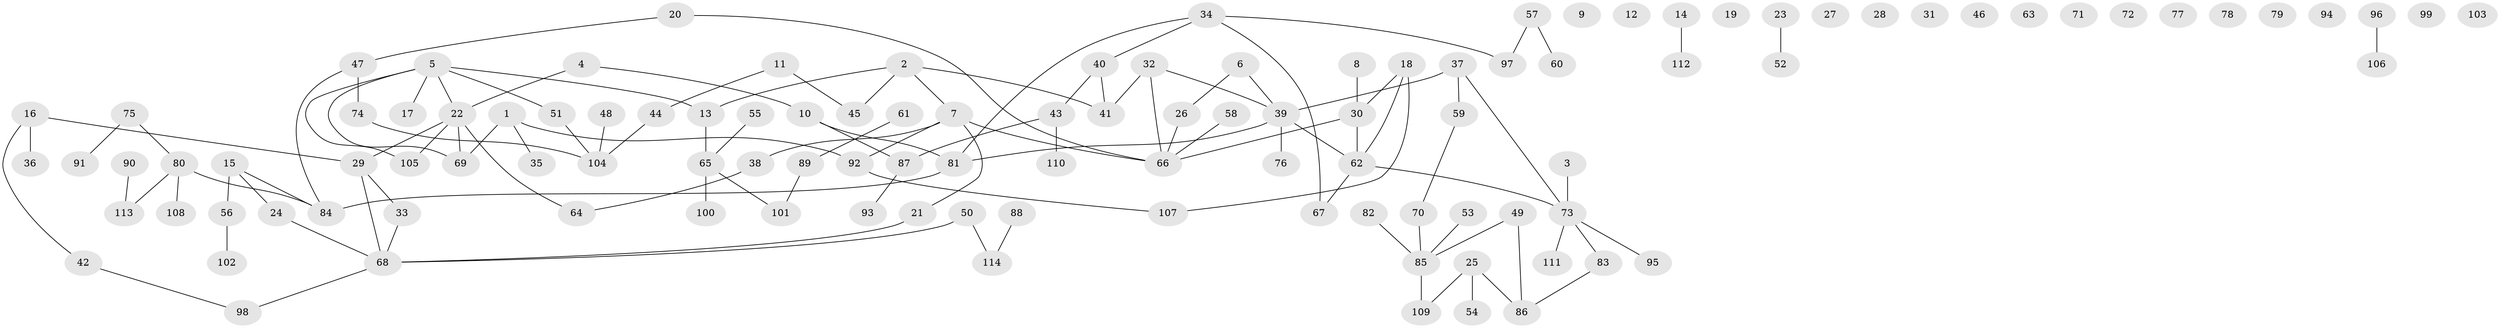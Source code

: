 // coarse degree distribution, {4: 0.060240963855421686, 5: 0.07228915662650602, 1: 0.27710843373493976, 3: 0.10843373493975904, 8: 0.024096385542168676, 2: 0.21686746987951808, 0: 0.21686746987951808, 6: 0.024096385542168676}
// Generated by graph-tools (version 1.1) at 2025/41/03/06/25 10:41:21]
// undirected, 114 vertices, 117 edges
graph export_dot {
graph [start="1"]
  node [color=gray90,style=filled];
  1;
  2;
  3;
  4;
  5;
  6;
  7;
  8;
  9;
  10;
  11;
  12;
  13;
  14;
  15;
  16;
  17;
  18;
  19;
  20;
  21;
  22;
  23;
  24;
  25;
  26;
  27;
  28;
  29;
  30;
  31;
  32;
  33;
  34;
  35;
  36;
  37;
  38;
  39;
  40;
  41;
  42;
  43;
  44;
  45;
  46;
  47;
  48;
  49;
  50;
  51;
  52;
  53;
  54;
  55;
  56;
  57;
  58;
  59;
  60;
  61;
  62;
  63;
  64;
  65;
  66;
  67;
  68;
  69;
  70;
  71;
  72;
  73;
  74;
  75;
  76;
  77;
  78;
  79;
  80;
  81;
  82;
  83;
  84;
  85;
  86;
  87;
  88;
  89;
  90;
  91;
  92;
  93;
  94;
  95;
  96;
  97;
  98;
  99;
  100;
  101;
  102;
  103;
  104;
  105;
  106;
  107;
  108;
  109;
  110;
  111;
  112;
  113;
  114;
  1 -- 35;
  1 -- 69;
  1 -- 92;
  2 -- 7;
  2 -- 13;
  2 -- 41;
  2 -- 45;
  3 -- 73;
  4 -- 10;
  4 -- 22;
  5 -- 13;
  5 -- 17;
  5 -- 22;
  5 -- 51;
  5 -- 69;
  5 -- 105;
  6 -- 26;
  6 -- 39;
  7 -- 21;
  7 -- 38;
  7 -- 66;
  7 -- 92;
  8 -- 30;
  10 -- 81;
  10 -- 87;
  11 -- 44;
  11 -- 45;
  13 -- 65;
  14 -- 112;
  15 -- 24;
  15 -- 56;
  15 -- 84;
  16 -- 29;
  16 -- 36;
  16 -- 42;
  18 -- 30;
  18 -- 62;
  18 -- 107;
  20 -- 47;
  20 -- 66;
  21 -- 68;
  22 -- 29;
  22 -- 64;
  22 -- 69;
  22 -- 105;
  23 -- 52;
  24 -- 68;
  25 -- 54;
  25 -- 86;
  25 -- 109;
  26 -- 66;
  29 -- 33;
  29 -- 68;
  30 -- 62;
  30 -- 66;
  32 -- 39;
  32 -- 41;
  32 -- 66;
  33 -- 68;
  34 -- 40;
  34 -- 67;
  34 -- 81;
  34 -- 97;
  37 -- 39;
  37 -- 59;
  37 -- 73;
  38 -- 64;
  39 -- 62;
  39 -- 76;
  39 -- 81;
  40 -- 41;
  40 -- 43;
  42 -- 98;
  43 -- 87;
  43 -- 110;
  44 -- 104;
  47 -- 74;
  47 -- 84;
  48 -- 104;
  49 -- 85;
  49 -- 86;
  50 -- 68;
  50 -- 114;
  51 -- 104;
  53 -- 85;
  55 -- 65;
  56 -- 102;
  57 -- 60;
  57 -- 97;
  58 -- 66;
  59 -- 70;
  61 -- 89;
  62 -- 67;
  62 -- 73;
  65 -- 100;
  65 -- 101;
  68 -- 98;
  70 -- 85;
  73 -- 83;
  73 -- 95;
  73 -- 111;
  74 -- 104;
  75 -- 80;
  75 -- 91;
  80 -- 84;
  80 -- 108;
  80 -- 113;
  81 -- 84;
  82 -- 85;
  83 -- 86;
  85 -- 109;
  87 -- 93;
  88 -- 114;
  89 -- 101;
  90 -- 113;
  92 -- 107;
  96 -- 106;
}
